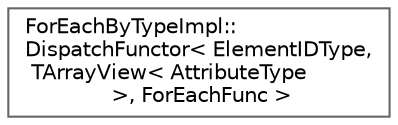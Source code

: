 digraph "Graphical Class Hierarchy"
{
 // INTERACTIVE_SVG=YES
 // LATEX_PDF_SIZE
  bgcolor="transparent";
  edge [fontname=Helvetica,fontsize=10,labelfontname=Helvetica,labelfontsize=10];
  node [fontname=Helvetica,fontsize=10,shape=box,height=0.2,width=0.4];
  rankdir="LR";
  Node0 [id="Node000000",label="ForEachByTypeImpl::\lDispatchFunctor\< ElementIDType,\l TArrayView\< AttributeType\l \>, ForEachFunc \>",height=0.2,width=0.4,color="grey40", fillcolor="white", style="filled",URL="$d8/d3f/structForEachByTypeImpl_1_1DispatchFunctor_3_01ElementIDType_00_01TArrayView_3_01AttributeType_01_4_00_01ForEachFunc_01_4.html",tooltip=" "];
}
